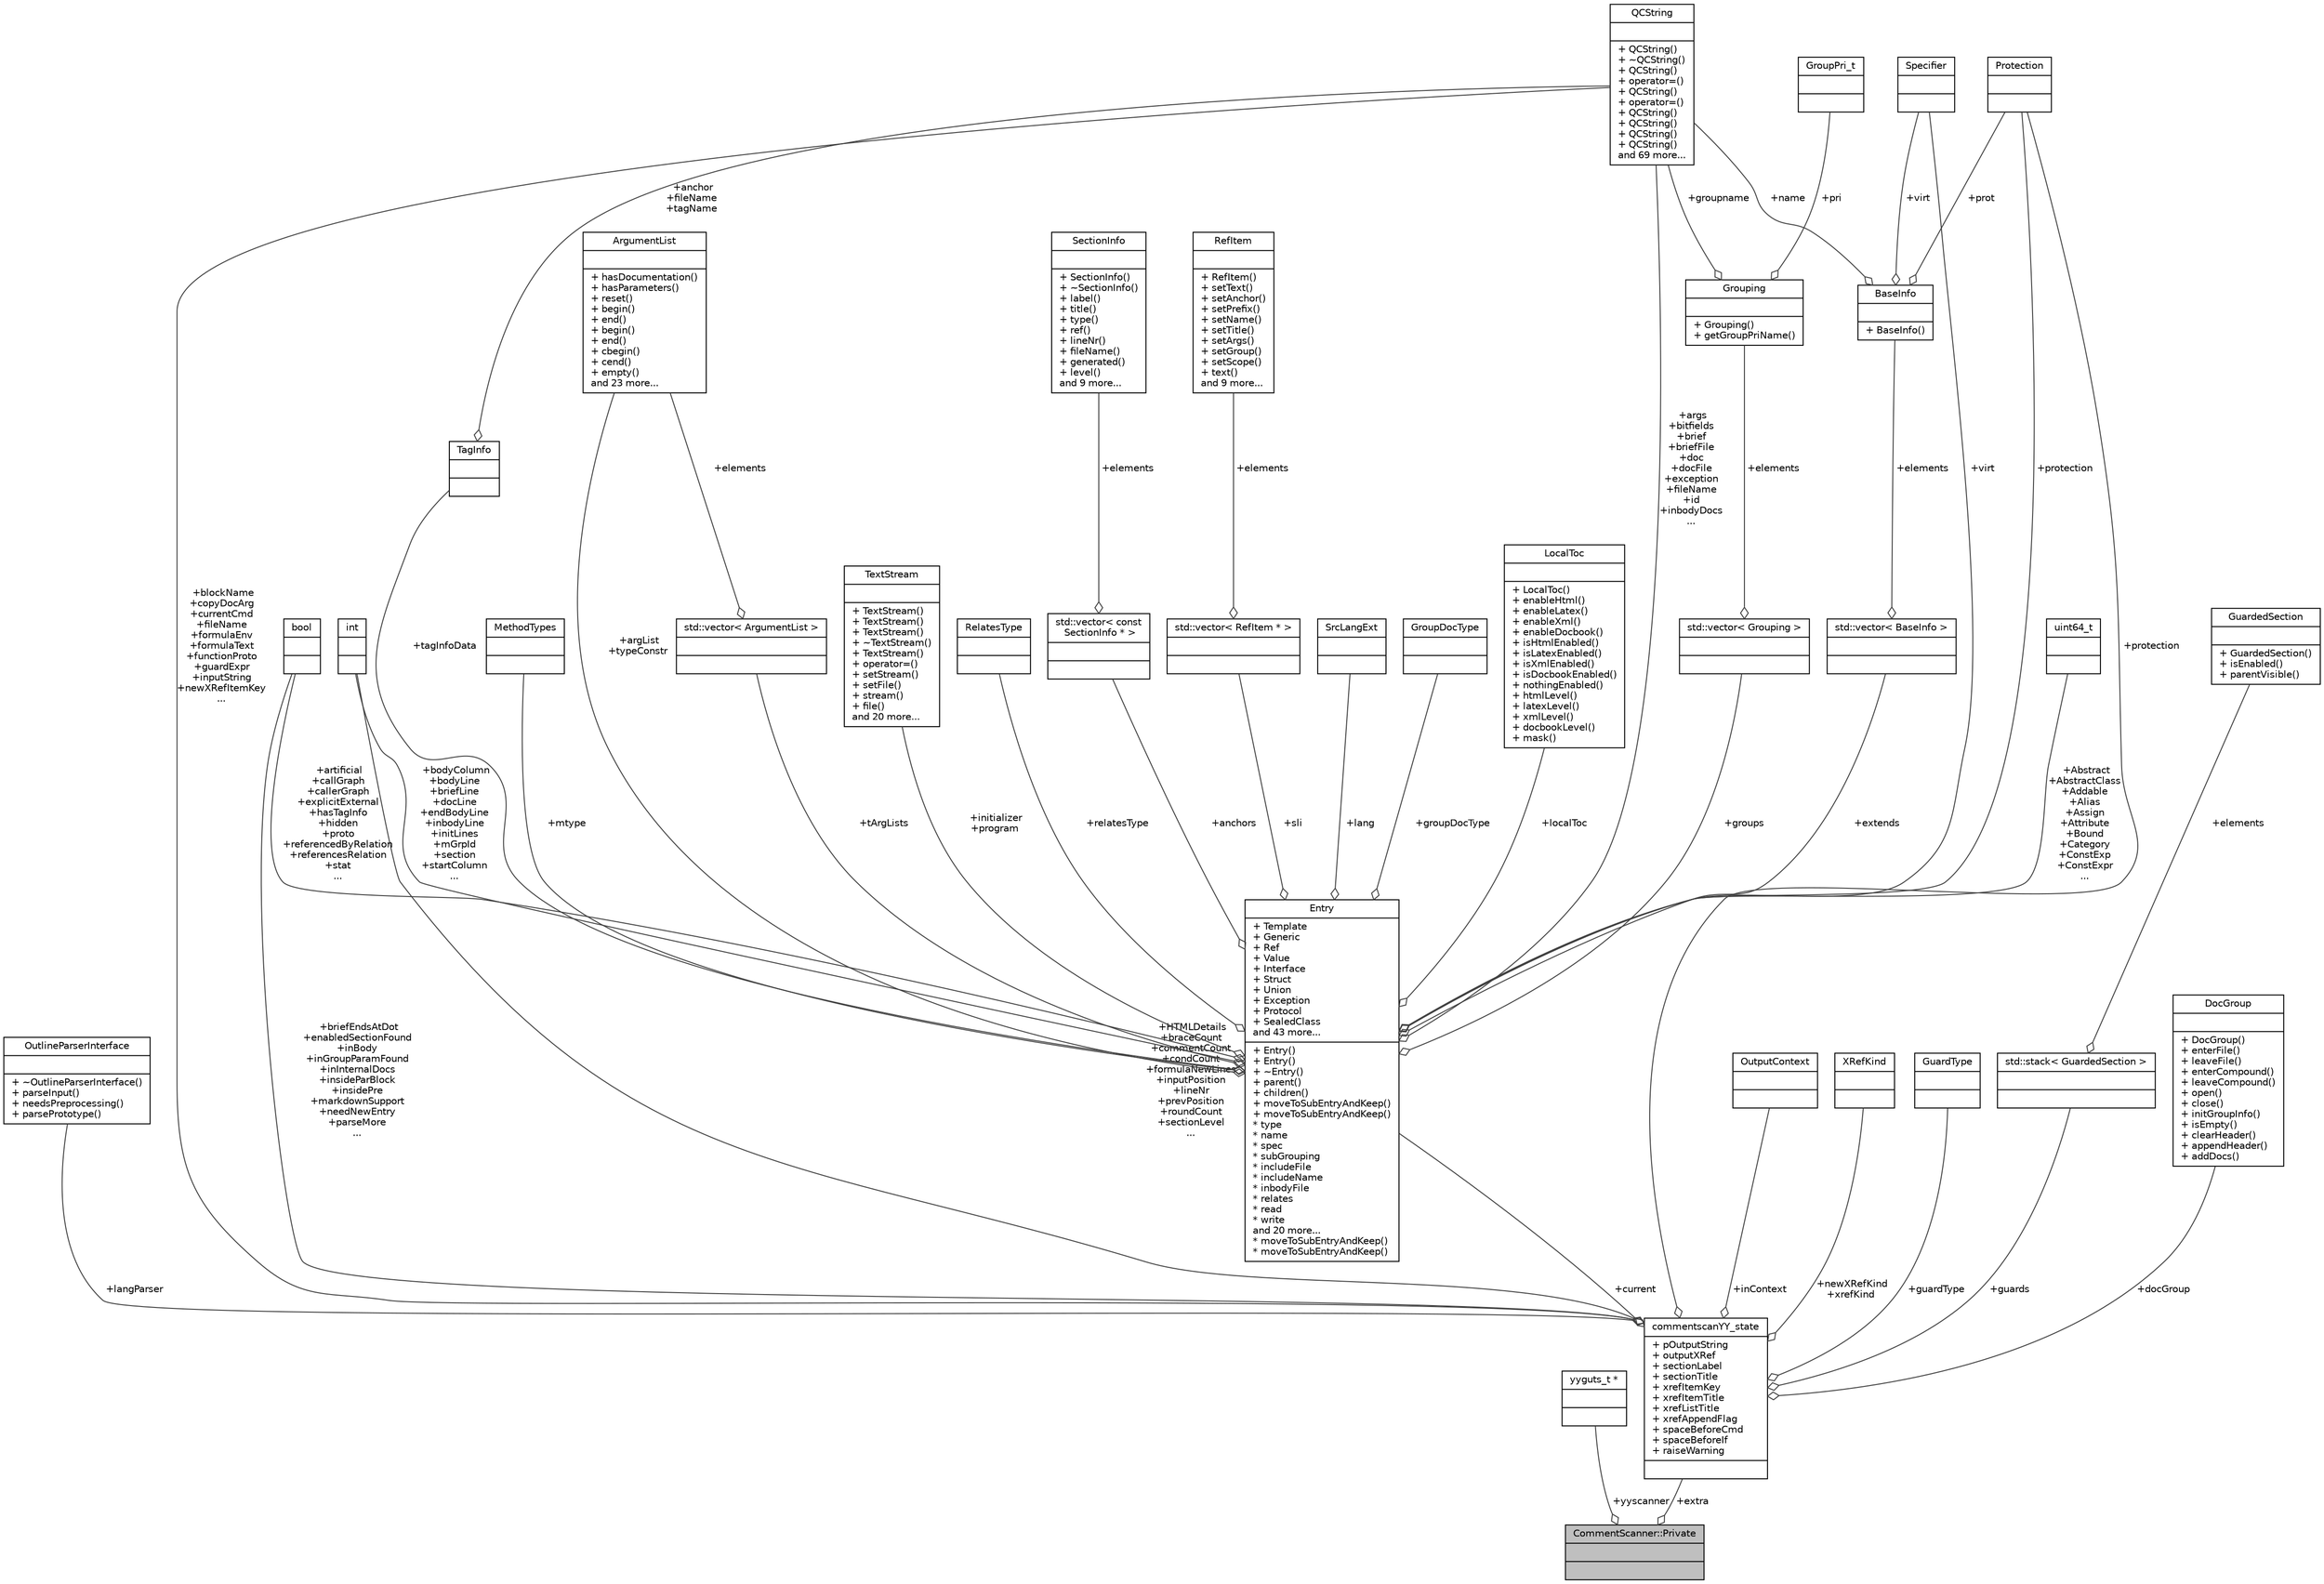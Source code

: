 digraph "CommentScanner::Private"
{
 // LATEX_PDF_SIZE
  edge [fontname="Helvetica",fontsize="10",labelfontname="Helvetica",labelfontsize="10"];
  node [fontname="Helvetica",fontsize="10",shape=record];
  Node1 [label="{CommentScanner::Private\n||}",height=0.2,width=0.4,color="black", fillcolor="grey75", style="filled", fontcolor="black",tooltip=" "];
  Node2 -> Node1 [color="grey25",fontsize="10",style="solid",label=" +yyscanner" ,arrowhead="odiamond",fontname="Helvetica"];
  Node2 [label="{yyguts_t *\n||}",height=0.2,width=0.4,color="black", fillcolor="white", style="filled",tooltip=" "];
  Node3 -> Node1 [color="grey25",fontsize="10",style="solid",label=" +extra" ,arrowhead="odiamond",fontname="Helvetica"];
  Node3 [label="{commentscanYY_state\n|+ pOutputString\l+ outputXRef\l+ sectionLabel\l+ sectionTitle\l+ xrefItemKey\l+ xrefItemTitle\l+ xrefListTitle\l+ xrefAppendFlag\l+ spaceBeforeCmd\l+ spaceBeforeIf\l+ raiseWarning\l|}",height=0.2,width=0.4,color="black", fillcolor="white", style="filled",URL="$structcommentscanYY__state.html",tooltip=" "];
  Node4 -> Node3 [color="grey25",fontsize="10",style="solid",label=" +langParser" ,arrowhead="odiamond",fontname="Helvetica"];
  Node4 [label="{OutlineParserInterface\n||+ ~OutlineParserInterface()\l+ parseInput()\l+ needsPreprocessing()\l+ parsePrototype()\l}",height=0.2,width=0.4,color="black", fillcolor="white", style="filled",URL="$classOutlineParserInterface.html",tooltip="Abstract interface for outline parsers."];
  Node5 -> Node3 [color="grey25",fontsize="10",style="solid",label=" +blockName\n+copyDocArg\n+currentCmd\n+fileName\n+formulaEnv\n+formulaText\n+functionProto\n+guardExpr\n+inputString\n+newXRefItemKey\n..." ,arrowhead="odiamond",fontname="Helvetica"];
  Node5 [label="{QCString\n||+ QCString()\l+ ~QCString()\l+ QCString()\l+ operator=()\l+ QCString()\l+ operator=()\l+ QCString()\l+ QCString()\l+ QCString()\l+ QCString()\land 69 more...\l}",height=0.2,width=0.4,color="black", fillcolor="white", style="filled",URL="$classQCString.html",tooltip=" "];
  Node6 -> Node3 [color="grey25",fontsize="10",style="solid",label=" +HTMLDetails\n+braceCount\n+commentCount\n+condCount\n+formulaNewLines\n+inputPosition\n+lineNr\n+prevPosition\n+roundCount\n+sectionLevel\n..." ,arrowhead="odiamond",fontname="Helvetica"];
  Node6 [label="{int\n||}",height=0.2,width=0.4,color="black", fillcolor="white", style="filled",URL="$classint.html",tooltip=" "];
  Node7 -> Node3 [color="grey25",fontsize="10",style="solid",label=" +briefEndsAtDot\n+enabledSectionFound\n+inBody\n+inGroupParamFound\n+inInternalDocs\n+insideParBlock\n+insidePre\n+markdownSupport\n+needNewEntry\n+parseMore\n..." ,arrowhead="odiamond",fontname="Helvetica"];
  Node7 [label="{bool\n||}",height=0.2,width=0.4,color="black", fillcolor="white", style="filled",tooltip=" "];
  Node8 -> Node3 [color="grey25",fontsize="10",style="solid",label=" +inContext" ,arrowhead="odiamond",fontname="Helvetica"];
  Node8 [label="{OutputContext\n||}",height=0.2,width=0.4,color="black", fillcolor="white", style="filled",tooltip=" "];
  Node9 -> Node3 [color="grey25",fontsize="10",style="solid",label=" +newXRefKind\n+xrefKind" ,arrowhead="odiamond",fontname="Helvetica"];
  Node9 [label="{XRefKind\n||}",height=0.2,width=0.4,color="black", fillcolor="white", style="filled",tooltip=" "];
  Node10 -> Node3 [color="grey25",fontsize="10",style="solid",label=" +guardType" ,arrowhead="odiamond",fontname="Helvetica"];
  Node10 [label="{GuardType\n||}",height=0.2,width=0.4,color="black", fillcolor="white", style="filled",tooltip=" "];
  Node11 -> Node3 [color="grey25",fontsize="10",style="solid",label=" +guards" ,arrowhead="odiamond",fontname="Helvetica"];
  Node11 [label="{std::stack\< GuardedSection \>\n||}",height=0.2,width=0.4,color="black", fillcolor="white", style="filled",tooltip=" "];
  Node12 -> Node11 [color="grey25",fontsize="10",style="solid",label=" +elements" ,arrowhead="odiamond",fontname="Helvetica"];
  Node12 [label="{GuardedSection\n||+ GuardedSection()\l+ isEnabled()\l+ parentVisible()\l}",height=0.2,width=0.4,color="black", fillcolor="white", style="filled",URL="$classGuardedSection.html",tooltip=" "];
  Node13 -> Node3 [color="grey25",fontsize="10",style="solid",label=" +current" ,arrowhead="odiamond",fontname="Helvetica"];
  Node13 [label="{Entry\n|+ Template\l+ Generic\l+ Ref\l+ Value\l+ Interface\l+ Struct\l+ Union\l+ Exception\l+ Protocol\l+ SealedClass\land 43 more...\l|+ Entry()\l+ Entry()\l+ ~Entry()\l+ parent()\l+ children()\l+ moveToSubEntryAndKeep()\l+ moveToSubEntryAndKeep()\l* type\l* name\l* spec\l* subGrouping\l* includeFile\l* includeName\l* inbodyFile\l* relates\l* read\l* write\land 20 more...\l* moveToSubEntryAndKeep()\l* moveToSubEntryAndKeep()\l}",height=0.2,width=0.4,color="black", fillcolor="white", style="filled",URL="$classEntry.html",tooltip=" "];
  Node14 -> Node13 [color="grey25",fontsize="10",style="solid",label=" +Abstract\n+AbstractClass\n+Addable\n+Alias\n+Assign\n+Attribute\n+Bound\n+Category\n+ConstExp\n+ConstExpr\n..." ,arrowhead="odiamond",fontname="Helvetica"];
  Node14 [label="{uint64_t\n||}",height=0.2,width=0.4,color="black", fillcolor="white", style="filled",tooltip=" "];
  Node6 -> Node13 [color="grey25",fontsize="10",style="solid",label=" +bodyColumn\n+bodyLine\n+briefLine\n+docLine\n+endBodyLine\n+inbodyLine\n+initLines\n+mGrpId\n+section\n+startColumn\n..." ,arrowhead="odiamond",fontname="Helvetica"];
  Node5 -> Node13 [color="grey25",fontsize="10",style="solid",label=" +args\n+bitfields\n+brief\n+briefFile\n+doc\n+docFile\n+exception\n+fileName\n+id\n+inbodyDocs\n..." ,arrowhead="odiamond",fontname="Helvetica"];
  Node7 -> Node13 [color="grey25",fontsize="10",style="solid",label=" +artificial\n+callGraph\n+callerGraph\n+explicitExternal\n+hasTagInfo\n+hidden\n+proto\n+referencedByRelation\n+referencesRelation\n+stat\n..." ,arrowhead="odiamond",fontname="Helvetica"];
  Node15 -> Node13 [color="grey25",fontsize="10",style="solid",label=" +tagInfoData" ,arrowhead="odiamond",fontname="Helvetica"];
  Node15 [label="{TagInfo\n||}",height=0.2,width=0.4,color="black", fillcolor="white", style="filled",URL="$structTagInfo.html",tooltip=" "];
  Node5 -> Node15 [color="grey25",fontsize="10",style="solid",label=" +anchor\n+fileName\n+tagName" ,arrowhead="odiamond",fontname="Helvetica"];
  Node16 -> Node13 [color="grey25",fontsize="10",style="solid",label=" +protection" ,arrowhead="odiamond",fontname="Helvetica"];
  Node16 [label="{Protection\n||}",height=0.2,width=0.4,color="black", fillcolor="white", style="filled",tooltip=" "];
  Node17 -> Node13 [color="grey25",fontsize="10",style="solid",label=" +mtype" ,arrowhead="odiamond",fontname="Helvetica"];
  Node17 [label="{MethodTypes\n||}",height=0.2,width=0.4,color="black", fillcolor="white", style="filled",tooltip=" "];
  Node18 -> Node13 [color="grey25",fontsize="10",style="solid",label=" +virt" ,arrowhead="odiamond",fontname="Helvetica"];
  Node18 [label="{Specifier\n||}",height=0.2,width=0.4,color="black", fillcolor="white", style="filled",tooltip=" "];
  Node19 -> Node13 [color="grey25",fontsize="10",style="solid",label=" +argList\n+typeConstr" ,arrowhead="odiamond",fontname="Helvetica"];
  Node19 [label="{ArgumentList\n||+ hasDocumentation()\l+ hasParameters()\l+ reset()\l+ begin()\l+ end()\l+ begin()\l+ end()\l+ cbegin()\l+ cend()\l+ empty()\land 23 more...\l}",height=0.2,width=0.4,color="black", fillcolor="white", style="filled",URL="$classArgumentList.html",tooltip="This class represents an function or template argument list."];
  Node20 -> Node13 [color="grey25",fontsize="10",style="solid",label=" +tArgLists" ,arrowhead="odiamond",fontname="Helvetica"];
  Node20 [label="{std::vector\< ArgumentList \>\n||}",height=0.2,width=0.4,color="black", fillcolor="white", style="filled",tooltip=" "];
  Node19 -> Node20 [color="grey25",fontsize="10",style="solid",label=" +elements" ,arrowhead="odiamond",fontname="Helvetica"];
  Node21 -> Node13 [color="grey25",fontsize="10",style="solid",label=" +initializer\n+program" ,arrowhead="odiamond",fontname="Helvetica"];
  Node21 [label="{TextStream\n||+ TextStream()\l+ TextStream()\l+ TextStream()\l+ ~TextStream()\l+ TextStream()\l+ operator=()\l+ setStream()\l+ setFile()\l+ stream()\l+ file()\land 20 more...\l}",height=0.2,width=0.4,color="black", fillcolor="white", style="filled",URL="$classTextStream.html",tooltip="Text streaming class that buffers data."];
  Node22 -> Node13 [color="grey25",fontsize="10",style="solid",label=" +relatesType" ,arrowhead="odiamond",fontname="Helvetica"];
  Node22 [label="{RelatesType\n||}",height=0.2,width=0.4,color="black", fillcolor="white", style="filled",tooltip=" "];
  Node23 -> Node13 [color="grey25",fontsize="10",style="solid",label=" +extends" ,arrowhead="odiamond",fontname="Helvetica"];
  Node23 [label="{std::vector\< BaseInfo \>\n||}",height=0.2,width=0.4,color="black", fillcolor="white", style="filled",tooltip=" "];
  Node24 -> Node23 [color="grey25",fontsize="10",style="solid",label=" +elements" ,arrowhead="odiamond",fontname="Helvetica"];
  Node24 [label="{BaseInfo\n||+ BaseInfo()\l}",height=0.2,width=0.4,color="black", fillcolor="white", style="filled",URL="$structBaseInfo.html",tooltip=" "];
  Node5 -> Node24 [color="grey25",fontsize="10",style="solid",label=" +name" ,arrowhead="odiamond",fontname="Helvetica"];
  Node16 -> Node24 [color="grey25",fontsize="10",style="solid",label=" +prot" ,arrowhead="odiamond",fontname="Helvetica"];
  Node18 -> Node24 [color="grey25",fontsize="10",style="solid",label=" +virt" ,arrowhead="odiamond",fontname="Helvetica"];
  Node25 -> Node13 [color="grey25",fontsize="10",style="solid",label=" +groups" ,arrowhead="odiamond",fontname="Helvetica"];
  Node25 [label="{std::vector\< Grouping \>\n||}",height=0.2,width=0.4,color="black", fillcolor="white", style="filled",tooltip=" "];
  Node26 -> Node25 [color="grey25",fontsize="10",style="solid",label=" +elements" ,arrowhead="odiamond",fontname="Helvetica"];
  Node26 [label="{Grouping\n||+ Grouping()\l+ getGroupPriName()\l}",height=0.2,width=0.4,color="black", fillcolor="white", style="filled",URL="$structGrouping.html",tooltip=" "];
  Node5 -> Node26 [color="grey25",fontsize="10",style="solid",label=" +groupname" ,arrowhead="odiamond",fontname="Helvetica"];
  Node27 -> Node26 [color="grey25",fontsize="10",style="solid",label=" +pri" ,arrowhead="odiamond",fontname="Helvetica"];
  Node27 [label="{GroupPri_t\n||}",height=0.2,width=0.4,color="black", fillcolor="white", style="filled",tooltip=" "];
  Node28 -> Node13 [color="grey25",fontsize="10",style="solid",label=" +anchors" ,arrowhead="odiamond",fontname="Helvetica"];
  Node28 [label="{std::vector\< const\l SectionInfo * \>\n||}",height=0.2,width=0.4,color="black", fillcolor="white", style="filled",tooltip=" "];
  Node29 -> Node28 [color="grey25",fontsize="10",style="solid",label=" +elements" ,arrowhead="odiamond",fontname="Helvetica"];
  Node29 [label="{SectionInfo\n||+ SectionInfo()\l+ ~SectionInfo()\l+ label()\l+ title()\l+ type()\l+ ref()\l+ lineNr()\l+ fileName()\l+ generated()\l+ level()\land 9 more...\l}",height=0.2,width=0.4,color="black", fillcolor="white", style="filled",URL="$classSectionInfo.html",tooltip="class that provide information about a section."];
  Node30 -> Node13 [color="grey25",fontsize="10",style="solid",label=" +sli" ,arrowhead="odiamond",fontname="Helvetica"];
  Node30 [label="{std::vector\< RefItem * \>\n||}",height=0.2,width=0.4,color="black", fillcolor="white", style="filled",tooltip=" "];
  Node31 -> Node30 [color="grey25",fontsize="10",style="solid",label=" +elements" ,arrowhead="odiamond",fontname="Helvetica"];
  Node31 [label="{RefItem\n||+ RefItem()\l+ setText()\l+ setAnchor()\l+ setPrefix()\l+ setName()\l+ setTitle()\l+ setArgs()\l+ setGroup()\l+ setScope()\l+ text()\land 9 more...\l}",height=0.2,width=0.4,color="black", fillcolor="white", style="filled",URL="$classRefItem.html",tooltip=" "];
  Node32 -> Node13 [color="grey25",fontsize="10",style="solid",label=" +lang" ,arrowhead="odiamond",fontname="Helvetica"];
  Node32 [label="{SrcLangExt\n||}",height=0.2,width=0.4,color="black", fillcolor="white", style="filled",tooltip=" "];
  Node33 -> Node13 [color="grey25",fontsize="10",style="solid",label=" +groupDocType" ,arrowhead="odiamond",fontname="Helvetica"];
  Node33 [label="{GroupDocType\n||}",height=0.2,width=0.4,color="black", fillcolor="white", style="filled",tooltip=" "];
  Node34 -> Node13 [color="grey25",fontsize="10",style="solid",label=" +localToc" ,arrowhead="odiamond",fontname="Helvetica"];
  Node34 [label="{LocalToc\n||+ LocalToc()\l+ enableHtml()\l+ enableLatex()\l+ enableXml()\l+ enableDocbook()\l+ isHtmlEnabled()\l+ isLatexEnabled()\l+ isXmlEnabled()\l+ isDocbookEnabled()\l+ nothingEnabled()\l+ htmlLevel()\l+ latexLevel()\l+ xmlLevel()\l+ docbookLevel()\l+ mask()\l}",height=0.2,width=0.4,color="black", fillcolor="white", style="filled",URL="$classLocalToc.html",tooltip=" "];
  Node16 -> Node3 [color="grey25",fontsize="10",style="solid",label=" +protection" ,arrowhead="odiamond",fontname="Helvetica"];
  Node35 -> Node3 [color="grey25",fontsize="10",style="solid",label=" +docGroup" ,arrowhead="odiamond",fontname="Helvetica"];
  Node35 [label="{DocGroup\n||+ DocGroup()\l+ enterFile()\l+ leaveFile()\l+ enterCompound()\l+ leaveCompound()\l+ open()\l+ close()\l+ initGroupInfo()\l+ isEmpty()\l+ clearHeader()\l+ appendHeader()\l+ addDocs()\l}",height=0.2,width=0.4,color="black", fillcolor="white", style="filled",URL="$classDocGroup.html",tooltip=" "];
}
